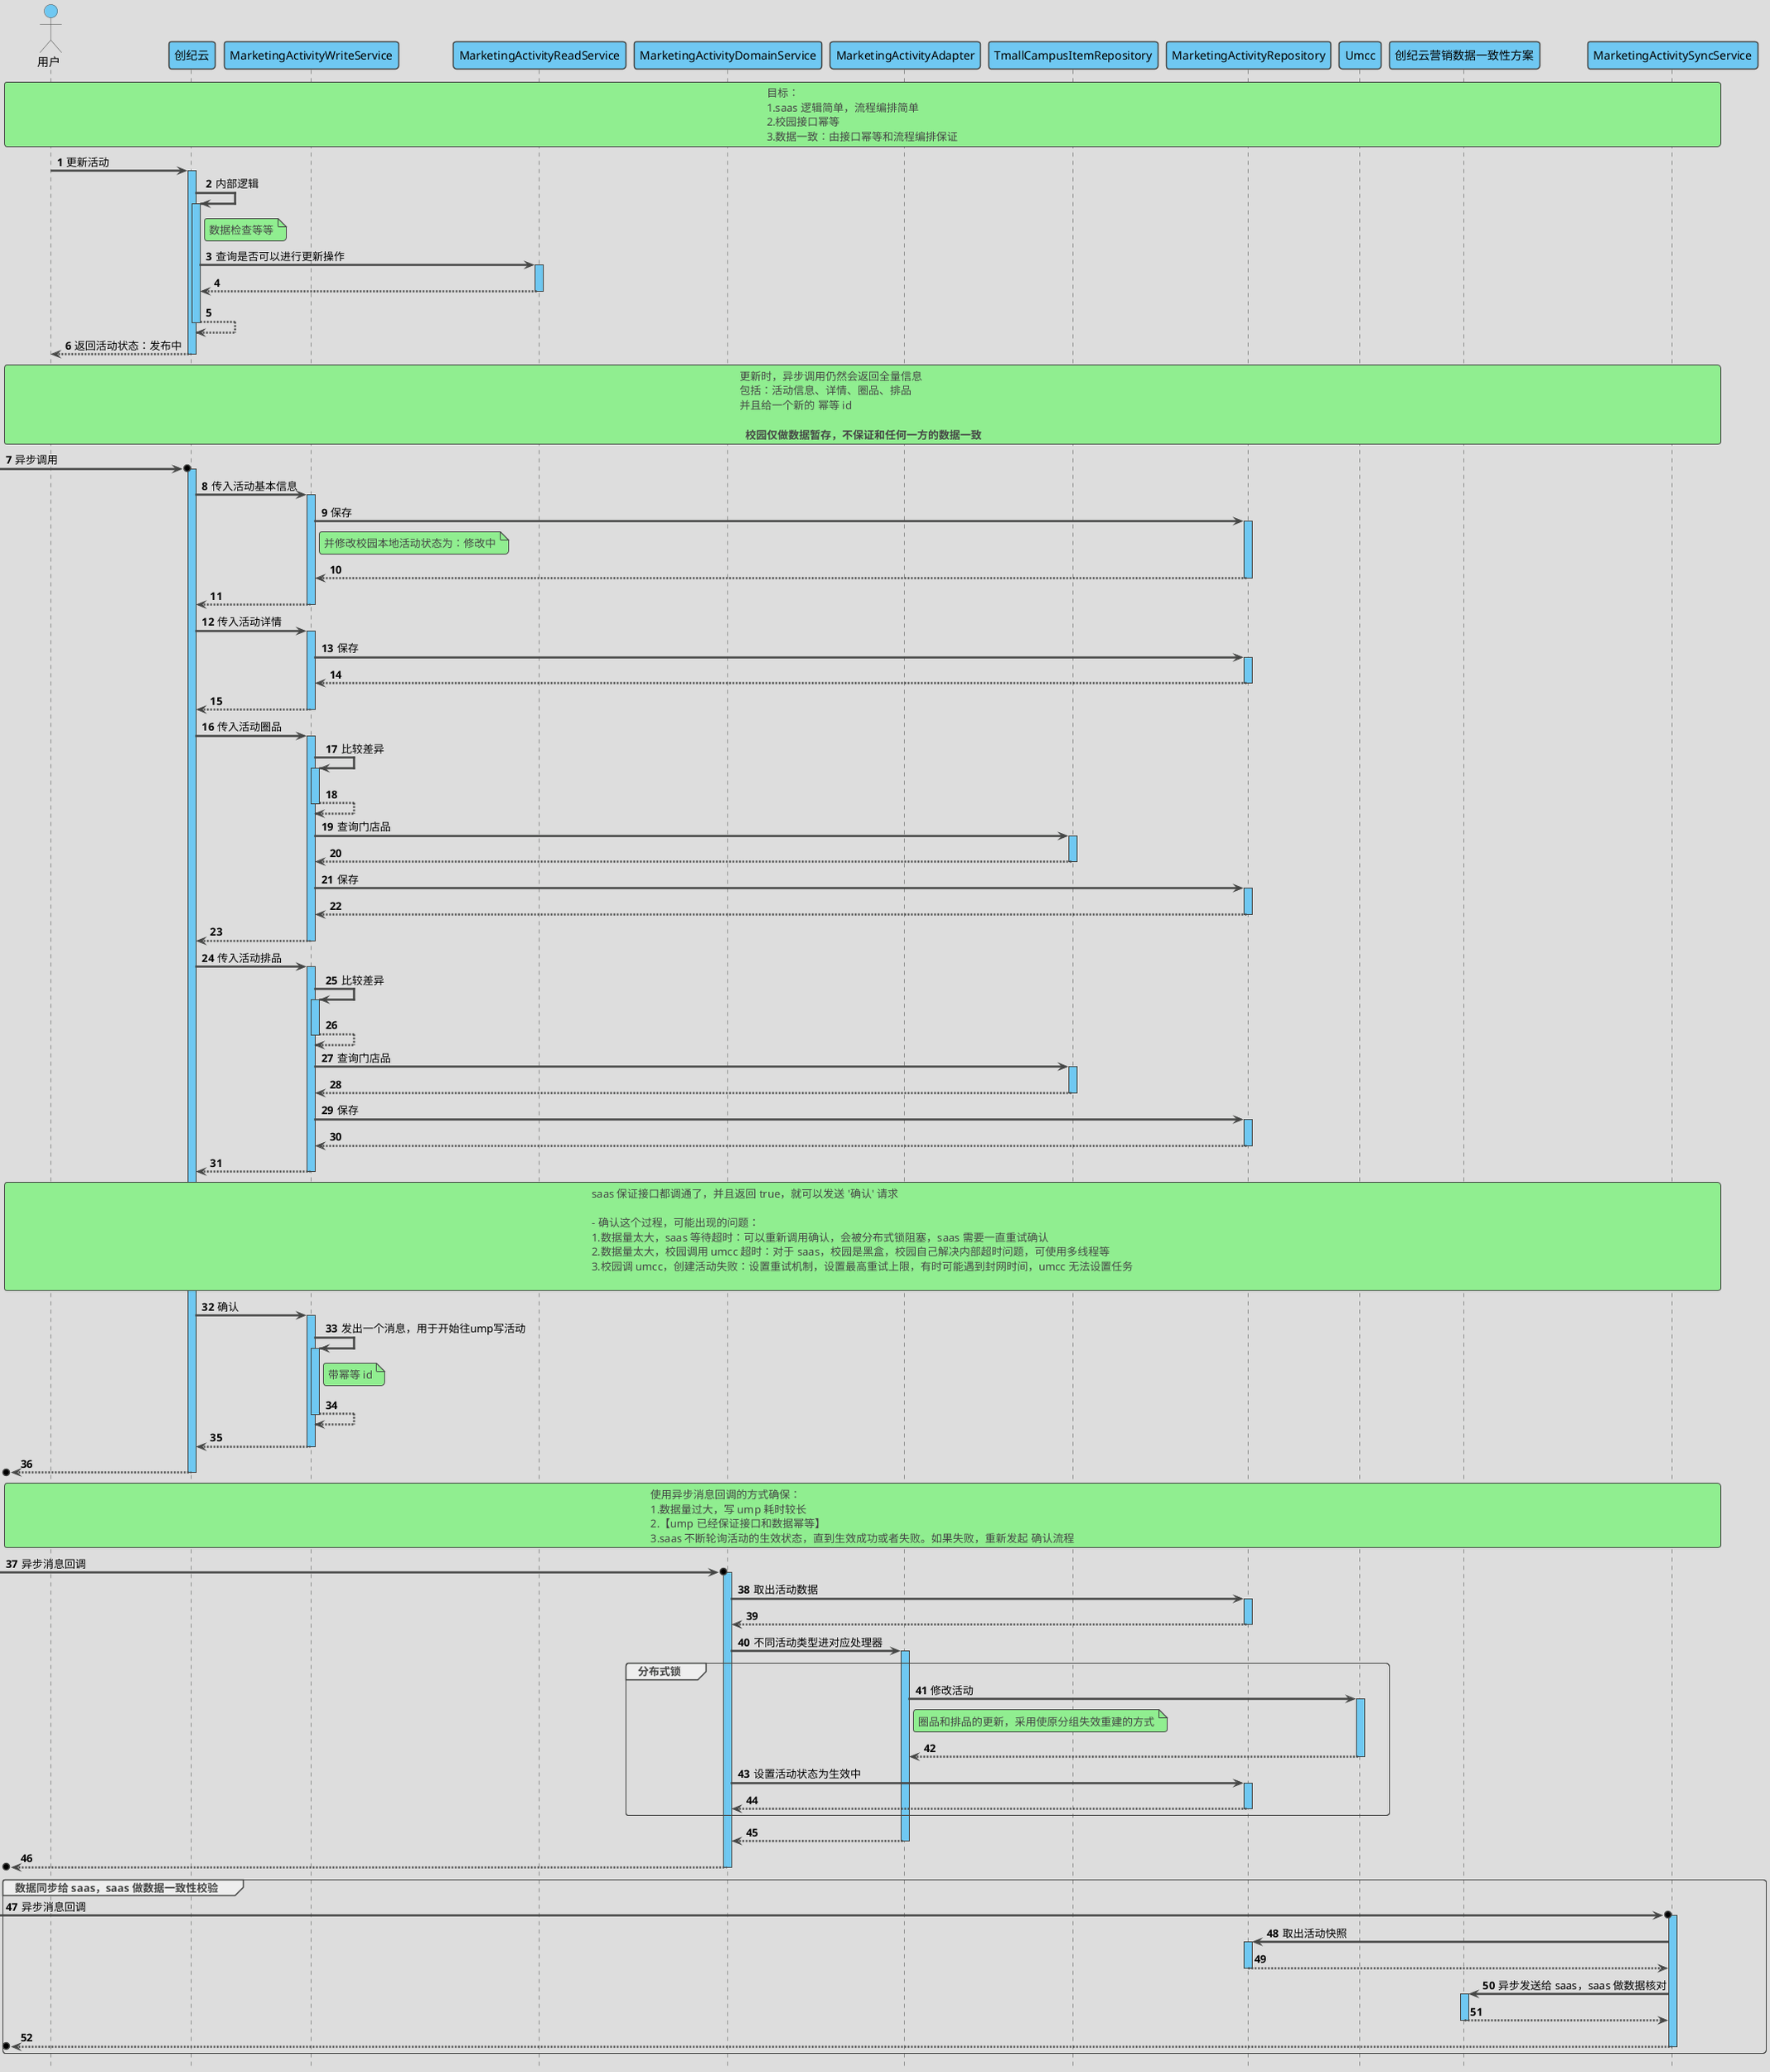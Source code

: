 @startuml

'https://plantuml.com/sequence-diagram

'隐藏脚注
hide footbox

'使用 toy 主题
!theme toy

'自动激活
autoActivate on

'编号
autonumber 1

'隐藏孤立的参与者
hide unlinked

'文字对齐，向左对齐
skinparam sequenceMessageAlign left

'箭头粗度
skinparam sequenceArrowThickness 2.5

' 皮肤
skinparam sequence {
    LifeLineBackgroundColor #6FC8F2
    ParticipantBackgroundColor #6FC8F2
    ParticipantFontColor black
    ActorBackgroundColor #6FC8F2
    ActorFontColor black
}

actor 用户 as user
participant 创纪云 as saas
participant MarketingActivityWriteService as MarketingActivityWriteService
participant MarketingActivityReadService as MarketingActivityReadService
participant MarketingActivityDomainService as MarketingActivityDomainService
participant MarketingActivityAdapter as MarketingActivityAdapter
participant TmallCampusItemRepository as TmallCampusItemRepository
participant MarketingActivityRepository as MarketingActivityRepository
participant Umcc as Umcc
participant 创纪云营销数据一致性方案 as SaasMarketingActivityChecker

rnote across
    目标：
    1.saas 逻辑简单，流程编排简单
    2.校园接口幂等
    3.数据一致：由接口幂等和流程编排保证
end note

user -> saas : 更新活动

saas -> saas : 内部逻辑
note right of saas
    数据检查等等
end note

saas -> MarketingActivityReadService : 查询是否可以进行更新操作
return
return
return 返回活动状态：发布中

rnote across
    更新时，异步调用仍然会返回全量信息
    包括：活动信息、详情、圈品、排品
    并且给一个新的 幂等 id

     ** 校园仅做数据暂存，不保证和任何一方的数据一致 **
end note

->o saas : 异步调用

saas -> MarketingActivityWriteService : 传入活动基本信息

MarketingActivityWriteService -> MarketingActivityRepository : 保存
note right of MarketingActivityWriteService
    并修改校园本地活动状态为：修改中
end note
return
return

saas -> MarketingActivityWriteService : 传入活动详情
MarketingActivityWriteService -> MarketingActivityRepository : 保存
return
return

saas -> MarketingActivityWriteService : 传入活动圈品

MarketingActivityWriteService -> MarketingActivityWriteService : 比较差异
return

MarketingActivityWriteService -> TmallCampusItemRepository : 查询门店品
return

MarketingActivityWriteService -> MarketingActivityRepository : 保存
return
return

saas -> MarketingActivityWriteService : 传入活动排品

MarketingActivityWriteService -> MarketingActivityWriteService : 比较差异
return

MarketingActivityWriteService -> TmallCampusItemRepository : 查询门店品
return

MarketingActivityWriteService -> MarketingActivityRepository : 保存
return
return

rnote across
    saas 保证接口都调通了，并且返回 true，就可以发送 '确认' 请求

    - 确认这个过程，可能出现的问题：
    1.数据量太大，saas 等待超时：可以重新调用确认，会被分布式锁阻塞，saas 需要一直重试确认
    2.数据量太大，校园调用 umcc 超时：对于 saas，校园是黑盒，校园自己解决内部超时问题，可使用多线程等
    3.校园调 umcc，创建活动失败：设置重试机制，设置最高重试上限，有时可能遇到封网时间，umcc 无法设置任务

end note
saas -> MarketingActivityWriteService : 确认
MarketingActivityWriteService -> MarketingActivityWriteService : 发出一个消息，用于开始往ump写活动
note right of MarketingActivityWriteService
    带幂等 id
end note
return
return
return

rnote across
    使用异步消息回调的方式确保：
    1.数据量过大，写 ump 耗时较长
    2.【ump 已经保证接口和数据幂等】
    3.saas 不断轮询活动的生效状态，直到生效成功或者失败。如果失败，重新发起 确认流程
end note
->o MarketingActivityDomainService : 异步消息回调
MarketingActivityDomainService -> MarketingActivityRepository : 取出活动数据
return

MarketingActivityDomainService -> MarketingActivityAdapter : 不同活动类型进对应处理器

group 分布式锁
    MarketingActivityAdapter -> Umcc : 修改活动
    note right of MarketingActivityAdapter
        圈品和排品的更新，采用使原分组失效重建的方式
    end note
    return
    MarketingActivityDomainService -> MarketingActivityRepository : 设置活动状态为生效中
    return
end group
return
return

group 数据同步给 saas，saas 做数据一致性校验
     ->o MarketingActivitySyncService : 异步消息回调
     MarketingActivitySyncService -> MarketingActivityRepository : 取出活动快照
     return
     MarketingActivitySyncService -> SaasMarketingActivityChecker : 异步发送给 saas，saas 做数据核对
     return
     return
end group
@enduml